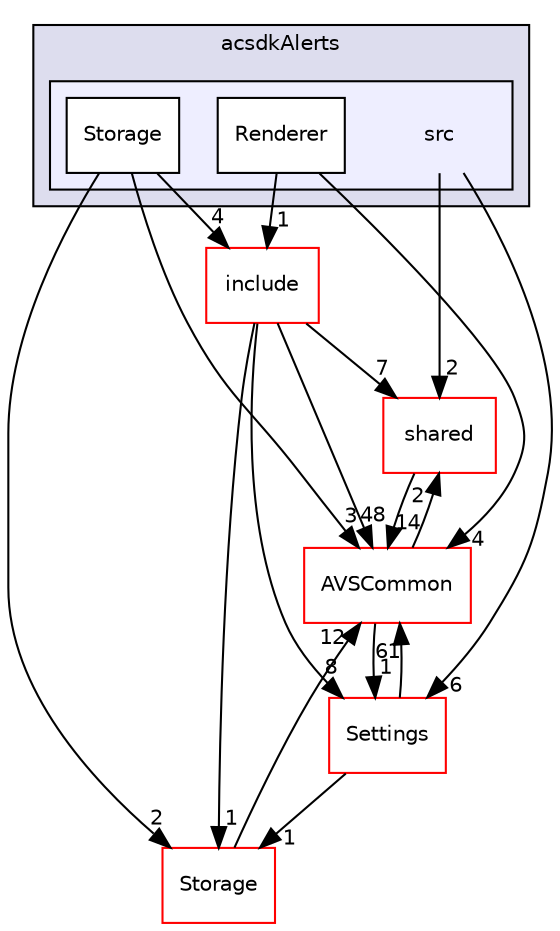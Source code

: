 digraph "/workplace/avs-device-sdk/capabilities/Alerts/acsdkAlerts/src" {
  compound=true
  node [ fontsize="10", fontname="Helvetica"];
  edge [ labelfontsize="10", labelfontname="Helvetica"];
  subgraph clusterdir_705967d9221232f6c8251613ef4000f2 {
    graph [ bgcolor="#ddddee", pencolor="black", label="acsdkAlerts" fontname="Helvetica", fontsize="10", URL="dir_705967d9221232f6c8251613ef4000f2.html"]
  subgraph clusterdir_d4c931f5af9ec6db4721ba1e8c33df3a {
    graph [ bgcolor="#eeeeff", pencolor="black", label="" URL="dir_d4c931f5af9ec6db4721ba1e8c33df3a.html"];
    dir_d4c931f5af9ec6db4721ba1e8c33df3a [shape=plaintext label="src"];
    dir_16b986533b8a3666388797f407d8c76c [shape=box label="Renderer" color="black" fillcolor="white" style="filled" URL="dir_16b986533b8a3666388797f407d8c76c.html"];
    dir_bb41e15dbaca128facf4db899224e863 [shape=box label="Storage" color="black" fillcolor="white" style="filled" URL="dir_bb41e15dbaca128facf4db899224e863.html"];
  }
  }
  dir_9982052f7ce695d12571567315b2fafa [shape=box label="shared" fillcolor="white" style="filled" color="red" URL="dir_9982052f7ce695d12571567315b2fafa.html"];
  dir_d29c5f5a2915d6c5388c9daae4f109c7 [shape=box label="Storage" fillcolor="white" style="filled" color="red" URL="dir_d29c5f5a2915d6c5388c9daae4f109c7.html"];
  dir_8ae0dd75af039a94f4269584fb8eef13 [shape=box label="Settings" fillcolor="white" style="filled" color="red" URL="dir_8ae0dd75af039a94f4269584fb8eef13.html"];
  dir_13e65effb2bde530b17b3d5eefcd0266 [shape=box label="AVSCommon" fillcolor="white" style="filled" color="red" URL="dir_13e65effb2bde530b17b3d5eefcd0266.html"];
  dir_b1dfbf978be24d96bb3d3044801c647a [shape=box label="include" fillcolor="white" style="filled" color="red" URL="dir_b1dfbf978be24d96bb3d3044801c647a.html"];
  dir_9982052f7ce695d12571567315b2fafa->dir_13e65effb2bde530b17b3d5eefcd0266 [headlabel="14", labeldistance=1.5 headhref="dir_000598_000017.html"];
  dir_bb41e15dbaca128facf4db899224e863->dir_d29c5f5a2915d6c5388c9daae4f109c7 [headlabel="2", labeldistance=1.5 headhref="dir_000266_000643.html"];
  dir_bb41e15dbaca128facf4db899224e863->dir_13e65effb2bde530b17b3d5eefcd0266 [headlabel="3", labeldistance=1.5 headhref="dir_000266_000017.html"];
  dir_bb41e15dbaca128facf4db899224e863->dir_b1dfbf978be24d96bb3d3044801c647a [headlabel="4", labeldistance=1.5 headhref="dir_000266_000220.html"];
  dir_d29c5f5a2915d6c5388c9daae4f109c7->dir_13e65effb2bde530b17b3d5eefcd0266 [headlabel="12", labeldistance=1.5 headhref="dir_000643_000017.html"];
  dir_8ae0dd75af039a94f4269584fb8eef13->dir_d29c5f5a2915d6c5388c9daae4f109c7 [headlabel="1", labeldistance=1.5 headhref="dir_000588_000643.html"];
  dir_8ae0dd75af039a94f4269584fb8eef13->dir_13e65effb2bde530b17b3d5eefcd0266 [headlabel="61", labeldistance=1.5 headhref="dir_000588_000017.html"];
  dir_13e65effb2bde530b17b3d5eefcd0266->dir_9982052f7ce695d12571567315b2fafa [headlabel="2", labeldistance=1.5 headhref="dir_000017_000598.html"];
  dir_13e65effb2bde530b17b3d5eefcd0266->dir_8ae0dd75af039a94f4269584fb8eef13 [headlabel="1", labeldistance=1.5 headhref="dir_000017_000588.html"];
  dir_d4c931f5af9ec6db4721ba1e8c33df3a->dir_9982052f7ce695d12571567315b2fafa [headlabel="2", labeldistance=1.5 headhref="dir_000237_000598.html"];
  dir_d4c931f5af9ec6db4721ba1e8c33df3a->dir_8ae0dd75af039a94f4269584fb8eef13 [headlabel="6", labeldistance=1.5 headhref="dir_000237_000588.html"];
  dir_16b986533b8a3666388797f407d8c76c->dir_13e65effb2bde530b17b3d5eefcd0266 [headlabel="4", labeldistance=1.5 headhref="dir_000265_000017.html"];
  dir_16b986533b8a3666388797f407d8c76c->dir_b1dfbf978be24d96bb3d3044801c647a [headlabel="1", labeldistance=1.5 headhref="dir_000265_000220.html"];
  dir_b1dfbf978be24d96bb3d3044801c647a->dir_9982052f7ce695d12571567315b2fafa [headlabel="7", labeldistance=1.5 headhref="dir_000220_000598.html"];
  dir_b1dfbf978be24d96bb3d3044801c647a->dir_d29c5f5a2915d6c5388c9daae4f109c7 [headlabel="1", labeldistance=1.5 headhref="dir_000220_000643.html"];
  dir_b1dfbf978be24d96bb3d3044801c647a->dir_8ae0dd75af039a94f4269584fb8eef13 [headlabel="8", labeldistance=1.5 headhref="dir_000220_000588.html"];
  dir_b1dfbf978be24d96bb3d3044801c647a->dir_13e65effb2bde530b17b3d5eefcd0266 [headlabel="48", labeldistance=1.5 headhref="dir_000220_000017.html"];
}
